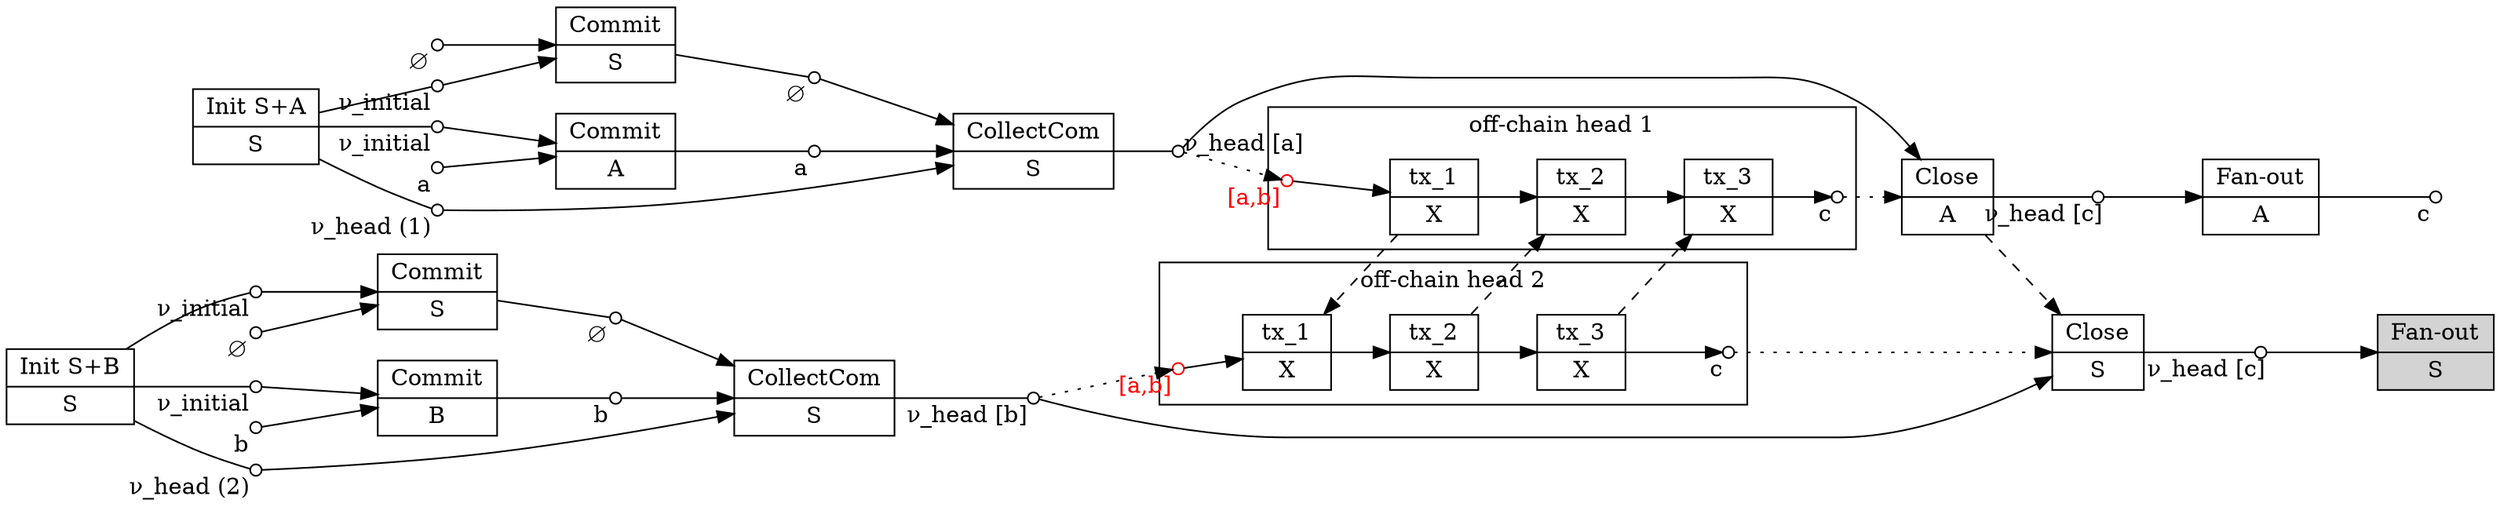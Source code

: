 digraph starshaped {
  rankdir = LR;

  {  node [ "shape" = "record" ];
    init_s_a [ label = "Init S+A | S" ];
    init_s_b [ label = "Init S+B | S" ];

    commit_a [ label = "Commit | A" ];
    commit_b [ label = "Commit | B" ];
    commit_s1 [ label = "Commit | S" ];
    commit_s2 [ label = "Commit | S" ];

    collect_com_1  [ label = "CollectCom | S" ];
    collect_com_2  [ label = "CollectCom | S" ];

    close_1  [ label = "Close | A" ];
    close_2  [ label = "Close | S" ];

    fanout_1 [ label = "Fan-out | A" ];
    fanout_2 [ label = "Fan-out | S", style = filled, fillcolor = "lightgray" ];
  }

  {  node [ label = "", "shape" = "circle", width = "0.1" ];
    initial_s1 [ xlabel = "ν_initial" ];
    initial_s2 [ xlabel = "ν_initial" ];
    initial_a [ xlabel = "ν_initial" ];
    initial_b [ xlabel = "ν_initial" ];

    committed_s1 [ xlabel = "∅" ];
    committed_s2 [ xlabel = "∅" ];
    committed_a [ xlabel = "a" ];
    committed_b [ xlabel = "b" ];

    ν_commit_s1 [ xlabel = "∅" ];
    ν_commit_s2 [ xlabel = "∅" ];
    ν_commit_a [ xlabel = "a" ];
    ν_commit_b [ xlabel = "b" ];

    c [ xlabel = "c" ];

    head_s1 [ xlabel = "ν_head (1)" ];
    head_s2 [ xlabel = "ν_head (2)" ];

    head_s1_open [ xlabel = "ν_head [a]" ];
    head_s2_open [ xlabel = "ν_head [b]" ];

    head_s1_closed [ xlabel = "ν_head [c]" ];
    head_s2_closed [ xlabel = "ν_head [c]" ];
}

subgraph cluster_1 {
  label = "off-chain head 1";

  { node [ label = "", "shape" = "circle", width = "0.1" ];
    U_1_0_a [xlabel = "[a,b]", color = red, fontcolor = red];
    U_1_c [xlabel = "c"];
  }

  { node [ "shape" = "record" ];
    tx_1_1 [ label = "tx_1 | X"];
    tx_1_2 [ label = "tx_2 | X"];
    tx_1_3 [ label = "tx_3 | X"];
  }

  U_1_0_a -> tx_1_1;
  tx_1_1 -> tx_1_2;
  tx_1_2 -> tx_1_3;
  tx_1_3 -> U_1_c;

}

subgraph cluster_2 {
  label = "off-chain head 2";

  { node [ label = "", "shape" = "circle", width = "0.1" ];
    U_2_0_b [xlabel = "[a,b]", fontcolor = red, color = red];
    U_2_c [xlabel = "c"];
  }

  { node [ "shape" = "record" ];
    tx_2_1 [ label = "tx_1 | X"];
    tx_2_2 [ label = "tx_2 | X"];
    tx_2_3 [ label = "tx_3 | X"];
  }

  U_2_0_b -> tx_2_1 -> tx_2_2 -> tx_2_3 -> U_2_c;
}

tx_1_1 -> tx_2_1  [ style = dashed ];
tx_2_2 -> tx_1_2  [ style = dashed ];
tx_2_3 -> tx_1_3  [ style = dashed ];

  init_s_a -> initial_s1 [ arrowhead = none ];
  init_s_a -> initial_a  [ arrowhead = none ];
  init_s_a -> head_s1  [ arrowhead = none ];

  init_s_b -> initial_s2 [ arrowhead = none ];
  init_s_b -> initial_b [ arrowhead = none ];
  init_s_b -> head_s2 [ arrowhead = none ];

  initial_s1 -> commit_s1;
  committed_s1 -> commit_s1;
  commit_s1 -> ν_commit_s1  [ arrowhead = none ];

  initial_s2 -> commit_s2;
  committed_s2 -> commit_s2;
  commit_s2 -> ν_commit_s2  [ arrowhead = none ];

  initial_a -> commit_a;
  committed_a -> commit_a;
  commit_a -> ν_commit_a  [ arrowhead = none ];

  initial_b -> commit_b;
  committed_b -> commit_b;
  commit_b -> ν_commit_b  [ arrowhead = none ];


  ν_commit_a -> collect_com_1;
  ν_commit_s1 -> collect_com_1;
  head_s1 -> collect_com_1;
  collect_com_1 -> head_s1_open [ arrowhead = none ];

  ν_commit_b -> collect_com_2;
  ν_commit_s2 -> collect_com_2;
  head_s2 -> collect_com_2;
  collect_com_2 -> head_s2_open [ arrowhead = none ];

  head_s1_open -> U_1_0_a [ style = dotted ];
  head_s2_open -> U_2_0_b  [ style = dotted ];

  U_1_c -> close_1 [ style = dotted ];
  U_2_c -> close_2 [ style = dotted ];
  head_s1_open -> close_1;
  head_s2_open -> close_2;
  close_1 -> head_s1_closed  [ arrowhead = none ];
  close_2 -> head_s2_closed  [ arrowhead = none ];

  close_1 -> close_2 [ style = dashed ];

  head_s1_closed -> fanout_1;
  fanout_1 -> c [ arrowhead = none ];

  head_s2_closed -> fanout_2;
}
